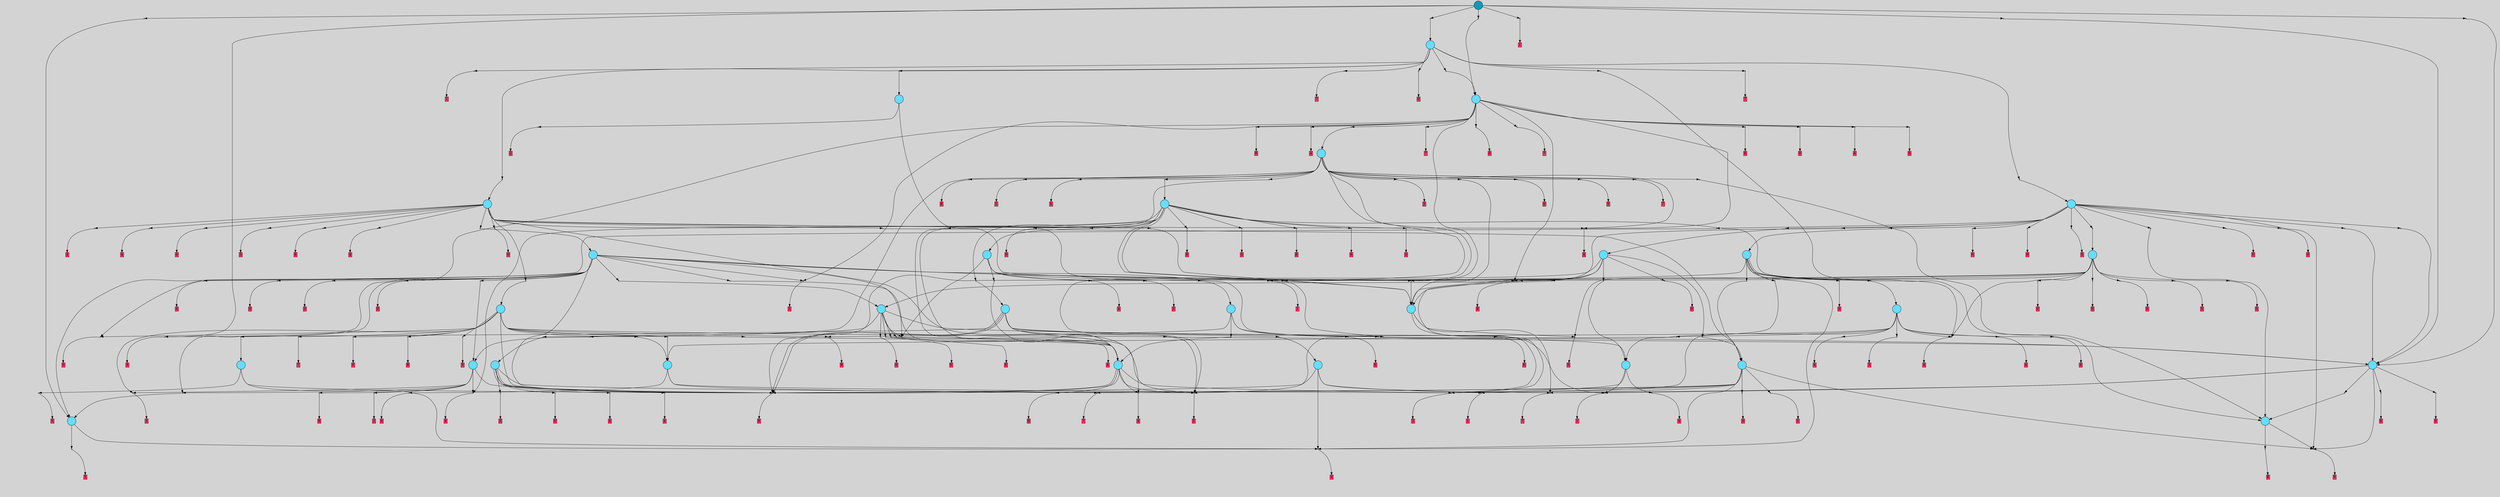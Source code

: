 // File exported with GEGELATI v1.3.1
// On the 2024-04-12 12:39:29
// With the File::TPGGraphDotExporter
digraph{
	graph[pad = "0.212, 0.055" bgcolor = lightgray]
	node[shape=circle style = filled label = ""]
		T1 [fillcolor="#66ddff"]
		T3 [fillcolor="#66ddff"]
		T4 [fillcolor="#66ddff"]
		T6 [fillcolor="#66ddff"]
		T8 [fillcolor="#66ddff"]
		T30 [fillcolor="#66ddff"]
		T69 [fillcolor="#66ddff"]
		T142 [fillcolor="#66ddff"]
		T187 [fillcolor="#66ddff"]
		T406 [fillcolor="#66ddff"]
		T569 [fillcolor="#66ddff"]
		T610 [fillcolor="#66ddff"]
		T617 [fillcolor="#66ddff"]
		T635 [fillcolor="#66ddff"]
		T744 [fillcolor="#66ddff"]
		T1040 [fillcolor="#66ddff"]
		T1060 [fillcolor="#66ddff"]
		T1132 [fillcolor="#66ddff"]
		T1138 [fillcolor="#66ddff"]
		T1426 [fillcolor="#66ddff"]
		T1481 [fillcolor="#66ddff"]
		T1586 [fillcolor="#66ddff"]
		T1697 [fillcolor="#66ddff"]
		T1862 [fillcolor="#66ddff"]
		T2042 [fillcolor="#66ddff"]
		T2095 [fillcolor="#66ddff"]
		T2614 [fillcolor="#66ddff"]
		T4059 [fillcolor="#66ddff"]
		T7616 [fillcolor="#66ddff"]
		T8482 [fillcolor="#1199bb"]
		P289086 [fillcolor="#cccccc" shape=point] //
		I289086 [shape=box style=invis label="3|5&3|7#1|5#4|3#0|5&#92;n"]
		P289086 -> I289086[style=invis]
		A131986 [fillcolor="#ff3366" shape=box margin=0.03 width=0 height=0 label="1"]
		T1 -> P289086 -> A131986
		P289087 [fillcolor="#cccccc" shape=point] //
		I289087 [shape=box style=invis label="6|1&1|5#3|1#3|2#2|3&#92;n"]
		P289087 -> I289087[style=invis]
		A131987 [fillcolor="#ff3366" shape=box margin=0.03 width=0 height=0 label="2"]
		T1 -> P289087 -> A131987
		P289088 [fillcolor="#cccccc" shape=point] //
		I289088 [shape=box style=invis label="4|1&0|4#2|1#3|5#2|1&#92;n3|0&2|0#3|1#2|7#1|2&#92;n4|7&2|4#0|6#0|7#2|4&#92;n4|6&2|2#1|3#1|3#2|3&#92;n6|3&4|6#2|3#1|4#3|4&#92;n8|3&2|4#1|1#0|4#0|4&#92;n8|6&2|3#2|6#2|2#4|5&#92;n0|4&3|3#2|5#4|4#1|6&#92;n1|5&1|3#1|3#2|5#4|7&#92;n"]
		P289088 -> I289088[style=invis]
		A131988 [fillcolor="#ff3366" shape=box margin=0.03 width=0 height=0 label="3"]
		T3 -> P289088 -> A131988
		P289089 [fillcolor="#cccccc" shape=point] //
		I289089 [shape=box style=invis label="7|3&1|1#3|5#3|0#3|0&#92;n6|7&0|0#0|4#3|4#2|4&#92;n6|3&3|0#3|3#2|4#2|2&#92;n7|0&1|4#0|1#2|2#4|3&#92;n4|2&1|6#0|1#3|2#1|4&#92;n8|2&1|5#2|2#2|3#0|1&#92;n4|6&2|3#3|5#1|0#3|1&#92;n0|1&3|0#2|6#1|3#3|0&#92;n"]
		P289089 -> I289089[style=invis]
		A131989 [fillcolor="#ff3366" shape=box margin=0.03 width=0 height=0 label="4"]
		T3 -> P289089 -> A131989
		P289090 [fillcolor="#cccccc" shape=point] //
		I289090 [shape=box style=invis label="6|7&2|5#4|5#3|6#0|4&#92;n"]
		P289090 -> I289090[style=invis]
		A131990 [fillcolor="#ff3366" shape=box margin=0.03 width=0 height=0 label="4"]
		T4 -> P289090 -> A131990
		P289091 [fillcolor="#cccccc" shape=point] //
		I289091 [shape=box style=invis label="5|6&3|4#3|7#1|4#3|6&#92;n0|2&3|5#2|4#0|2#4|6&#92;n8|6&0|2#3|3#3|1#0|6&#92;n3|2&0|4#1|4#4|7#2|7&#92;n1|3&0|0#2|0#2|3#0|4&#92;n1|5&1|0#2|7#0|2#1|6&#92;n5|2&2|2#3|5#2|1#0|0&#92;n1|6&4|3#0|4#4|7#3|1&#92;n2|1&3|0#3|3#3|4#3|4&#92;n6|4&4|2#0|5#3|7#1|2&#92;n"]
		P289091 -> I289091[style=invis]
		A131991 [fillcolor="#ff3366" shape=box margin=0.03 width=0 height=0 label="5"]
		T4 -> P289091 -> A131991
		P289092 [fillcolor="#cccccc" shape=point] //
		I289092 [shape=box style=invis label="3|5&4|5#4|2#4|6#0|6&#92;n3|0&1|6#0|4#2|5#2|7&#92;n6|3&0|3#1|1#1|6#4|6&#92;n0|3&1|4#3|7#2|7#1|0&#92;n8|2&0|6#4|6#3|7#4|4&#92;n2|7&0|2#1|3#2|5#4|7&#92;n6|0&0|0#3|1#0|3#4|4&#92;n6|7&1|5#4|0#2|6#3|1&#92;n8|3&1|7#2|5#0|6#3|3&#92;n"]
		P289092 -> I289092[style=invis]
		A131992 [fillcolor="#ff3366" shape=box margin=0.03 width=0 height=0 label="6"]
		T6 -> P289092 -> A131992
		P289093 [fillcolor="#cccccc" shape=point] //
		I289093 [shape=box style=invis label="6|7&1|4#2|2#2|0#4|2&#92;n6|3&3|2#4|6#0|7#2|2&#92;n1|7&1|5#0|0#0|0#4|5&#92;n5|2&4|7#3|0#0|1#2|7&#92;n6|6&1|0#3|2#1|0#4|3&#92;n2|1&0|2#4|6#3|2#2|5&#92;n3|4&2|1#4|4#1|7#0|5&#92;n0|5&3|4#1|7#0|7#4|0&#92;n"]
		P289093 -> I289093[style=invis]
		A131993 [fillcolor="#ff3366" shape=box margin=0.03 width=0 height=0 label="7"]
		T6 -> P289093 -> A131993
		P289094 [fillcolor="#cccccc" shape=point] //
		I289094 [shape=box style=invis label="0|2&4|4#2|6#0|7#3|0&#92;n5|5&4|5#2|5#1|5#0|3&#92;n8|7&1|3#1|0#2|5#0|4&#92;n0|6&0|7#0|3#3|4#3|0&#92;n6|5&4|4#1|6#1|6#2|6&#92;n4|6&2|0#0|1#3|3#4|2&#92;n7|5&0|3#1|0#2|6#1|7&#92;n4|3&2|0#3|4#1|6#0|2&#92;n2|0&2|2#3|2#3|6#3|6&#92;n"]
		P289094 -> I289094[style=invis]
		A131994 [fillcolor="#ff3366" shape=box margin=0.03 width=0 height=0 label="8"]
		T8 -> P289094 -> A131994
		P289095 [fillcolor="#cccccc" shape=point] //
		I289095 [shape=box style=invis label="6|7&0|5#1|1#4|7#2|1&#92;n1|3&0|1#1|7#4|3#2|7&#92;n2|3&3|1#4|6#0|5#3|7&#92;n7|4&4|2#3|5#1|5#0|4&#92;n0|4&1|0#4|0#4|3#3|6&#92;n0|1&0|2#2|1#3|0#3|0&#92;n"]
		P289095 -> I289095[style=invis]
		A131995 [fillcolor="#ff3366" shape=box margin=0.03 width=0 height=0 label="0"]
		T8 -> P289095 -> A131995
		P289096 [fillcolor="#cccccc" shape=point] //
		I289096 [shape=box style=invis label="8|4&2|5#0|4#3|2#0|7&#92;n3|1&1|1#2|2#1|5#2|0&#92;n7|5&1|7#0|1#0|4#0|6&#92;n3|3&3|2#3|7#1|0#4|7&#92;n"]
		P289096 -> I289096[style=invis]
		A131996 [fillcolor="#ff3366" shape=box margin=0.03 width=0 height=0 label="1"]
		T3 -> P289096 -> A131996
		T6 -> P289088
		P289097 [fillcolor="#cccccc" shape=point] //
		I289097 [shape=box style=invis label="2|6&0|5#3|0#2|7#4|0&#92;n3|4&0|4#3|3#4|0#1|4&#92;n0|1&1|5#0|4#1|2#0|5&#92;n2|5&4|7#4|6#3|3#1|4&#92;n7|7&4|5#2|2#2|5#3|6&#92;n"]
		P289097 -> I289097[style=invis]
		A131997 [fillcolor="#ff3366" shape=box margin=0.03 width=0 height=0 label="7"]
		T30 -> P289097 -> A131997
		P289098 [fillcolor="#cccccc" shape=point] //
		I289098 [shape=box style=invis label="7|2&1|6#3|3#1|6#3|4&#92;n0|6&2|2#2|1#4|0#3|5&#92;n8|3&2|2#1|0#0|0#2|3&#92;n8|3&2|5#0|1#4|6#3|7&#92;n2|0&4|3#1|4#0|2#3|4&#92;n"]
		P289098 -> I289098[style=invis]
		A131998 [fillcolor="#ff3366" shape=box margin=0.03 width=0 height=0 label="8"]
		T30 -> P289098 -> A131998
		T30 -> P289093
		T30 -> P289088
		P289099 [fillcolor="#cccccc" shape=point] //
		I289099 [shape=box style=invis label="3|0&3|7#2|4#4|2#4|3&#92;n6|7&2|3#3|3#4|0#0|3&#92;n8|7&0|2#1|7#0|7#2|3&#92;n4|0&3|7#1|3#4|3#0|1&#92;n6|2&0|4#4|2#2|5#1|5&#92;n4|7&4|5#3|7#3|2#2|6&#92;n0|1&1|2#4|3#4|6#2|1&#92;n3|1&0|6#4|6#3|1#4|4&#92;n"]
		P289099 -> I289099[style=invis]
		A131999 [fillcolor="#ff3366" shape=box margin=0.03 width=0 height=0 label="0"]
		T30 -> P289099 -> A131999
		T30 -> P289095
		T30 -> P289090
		P289100 [fillcolor="#cccccc" shape=point] //
		I289100 [shape=box style=invis label="5|2&2|2#3|5#2|1#0|0&#92;n0|2&3|5#2|4#0|2#4|6&#92;n8|6&0|2#3|3#3|1#0|6&#92;n1|3&0|0#2|0#2|3#0|4&#92;n1|5&1|0#2|7#0|2#1|6&#92;n5|6&3|4#3|7#1|4#3|6&#92;n1|6&4|3#0|4#4|7#3|1&#92;n2|1&3|0#3|3#3|4#3|4&#92;n6|4&4|2#0|1#3|7#1|2&#92;n3|3&4|2#4|7#3|2#4|0&#92;n"]
		P289100 -> I289100[style=invis]
		A132000 [fillcolor="#ff3366" shape=box margin=0.03 width=0 height=0 label="5"]
		T30 -> P289100 -> A132000
		P289101 [fillcolor="#cccccc" shape=point] //
		I289101 [shape=box style=invis label="3|4&1|6#0|3#0|0#0|0&#92;n2|2&0|5#0|3#2|7#3|3&#92;n"]
		P289101 -> I289101[style=invis]
		A132001 [fillcolor="#ff3366" shape=box margin=0.03 width=0 height=0 label="5"]
		T69 -> P289101 -> A132001
		P289102 [fillcolor="#cccccc" shape=point] //
		I289102 [shape=box style=invis label="5|5&2|5#2|2#1|1#4|6&#92;n6|1&2|4#0|1#2|7#1|4&#92;n8|5&1|6#4|2#4|4#2|1&#92;n6|2&0|6#1|5#4|3#0|7&#92;n7|2&0|2#3|2#4|1#3|1&#92;n7|4&0|6#0|0#2|3#2|3&#92;n0|2&1|5#4|0#3|1#2|5&#92;n8|6&2|4#2|5#2|2#4|1&#92;n8|2&4|2#2|5#4|7#4|6&#92;n3|1&3|3#4|2#2|6#4|6&#92;n"]
		P289102 -> I289102[style=invis]
		A132002 [fillcolor="#ff3366" shape=box margin=0.03 width=0 height=0 label="6"]
		T69 -> P289102 -> A132002
		T69 -> P289097
		T142 -> P289097
		T142 -> P289098
		P289103 [fillcolor="#cccccc" shape=point] //
		I289103 [shape=box style=invis label="3|5&3|7#1|6#4|3#0|5&#92;n"]
		P289103 -> I289103[style=invis]
		A132003 [fillcolor="#ff3366" shape=box margin=0.03 width=0 height=0 label="1"]
		T142 -> P289103 -> A132003
		T142 -> P289090
		P289104 [fillcolor="#cccccc" shape=point] //
		I289104 [shape=box style=invis label="0|2&4|4#2|6#0|7#3|0&#92;n5|5&4|5#2|5#1|5#0|3&#92;n8|2&2|2#0|1#2|6#1|7&#92;n8|7&1|3#1|0#2|5#0|4&#92;n0|6&0|7#0|3#3|4#3|0&#92;n4|5&2|0#0|1#3|3#4|2&#92;n6|5&4|4#1|6#1|6#2|6&#92;n7|5&0|3#1|0#2|6#1|7&#92;n4|3&2|0#3|4#1|6#0|2&#92;n2|0&2|2#3|2#3|6#3|6&#92;n"]
		P289104 -> I289104[style=invis]
		T187 -> P289104 -> T8
		T187 -> P289095
		T187 -> P289096
		P289105 [fillcolor="#cccccc" shape=point] //
		I289105 [shape=box style=invis label="8|6&2|1#2|5#2|2#4|1&#92;n6|1&2|4#0|1#2|7#1|4&#92;n8|5&1|6#4|2#4|4#2|1&#92;n6|2&0|6#1|5#4|3#0|7&#92;n7|2&0|2#3|2#4|1#3|1&#92;n7|4&0|6#0|0#2|3#2|3&#92;n0|2&1|5#4|0#3|1#2|5&#92;n5|5&2|5#2|2#1|1#4|6&#92;n8|2&4|2#2|5#4|7#4|6&#92;n3|1&3|3#4|2#2|6#4|6&#92;n"]
		P289105 -> I289105[style=invis]
		A132004 [fillcolor="#ff3366" shape=box margin=0.03 width=0 height=0 label="6"]
		T187 -> P289105 -> A132004
		P289106 [fillcolor="#cccccc" shape=point] //
		I289106 [shape=box style=invis label="1|3&0|1#1|7#4|3#2|7&#92;n2|3&3|1#4|6#0|5#3|7&#92;n4|5&0|7#1|4#3|3#4|5&#92;n0|1&0|2#2|1#3|0#3|0&#92;n0|4&1|0#4|0#2|3#3|6&#92;n7|4&4|2#3|5#1|5#0|4&#92;n"]
		P289106 -> I289106[style=invis]
		A132005 [fillcolor="#ff3366" shape=box margin=0.03 width=0 height=0 label="0"]
		T187 -> P289106 -> A132005
		T187 -> P289097
		P289107 [fillcolor="#cccccc" shape=point] //
		I289107 [shape=box style=invis label="2|2&0|5#2|3#0|7#3|3&#92;n5|6&3|2#4|6#0|3#3|1&#92;n6|0&3|5#2|2#4|4#3|1&#92;n"]
		P289107 -> I289107[style=invis]
		A132006 [fillcolor="#ff3366" shape=box margin=0.03 width=0 height=0 label="5"]
		T406 -> P289107 -> A132006
		T406 -> P289098
		T406 -> P289090
		P289108 [fillcolor="#cccccc" shape=point] //
		I289108 [shape=box style=invis label="7|3&1|1#3|5#3|0#3|0&#92;n7|0&1|4#0|1#2|2#4|3&#92;n6|3&3|0#3|3#2|4#2|2&#92;n8|7&0|0#0|4#3|4#2|4&#92;n4|2&1|6#0|1#3|2#1|4&#92;n8|2&1|5#2|2#2|3#0|1&#92;n4|6&2|3#3|5#1|0#3|1&#92;n7|6&0|5#2|2#1|1#2|5&#92;n0|1&3|0#2|6#1|3#3|0&#92;n"]
		P289108 -> I289108[style=invis]
		A132007 [fillcolor="#ff3366" shape=box margin=0.03 width=0 height=0 label="4"]
		T569 -> P289108 -> A132007
		P289109 [fillcolor="#cccccc" shape=point] //
		I289109 [shape=box style=invis label="8|1&2|4#0|5#1|7#4|0&#92;n0|6&2|2#2|1#4|0#3|5&#92;n2|0&4|3#1|4#0|2#3|4&#92;n5|7&4|3#2|4#4|4#3|5&#92;n8|3&2|5#0|1#4|6#3|7&#92;n5|2&2|2#1|0#0|0#2|3&#92;n"]
		P289109 -> I289109[style=invis]
		A132008 [fillcolor="#ff3366" shape=box margin=0.03 width=0 height=0 label="8"]
		T569 -> P289109 -> A132008
		P289110 [fillcolor="#cccccc" shape=point] //
		I289110 [shape=box style=invis label="5|1&2|0#3|1#3|2#4|5&#92;n6|6&0|1#0|1#1|1#0|2&#92;n8|3&2|4#1|1#2|7#0|4&#92;n4|2&0|6#4|1#3|3#3|4&#92;n6|3&3|6#2|4#1|1#4|3&#92;n1|6&1|3#1|1#2|5#2|7&#92;n8|6&2|3#2|6#2|2#4|5&#92;n6|3&4|6#2|3#1|4#3|4&#92;n3|0&3|0#3|1#2|7#1|2&#92;n"]
		P289110 -> I289110[style=invis]
		A132009 [fillcolor="#ff3366" shape=box margin=0.03 width=0 height=0 label="3"]
		T569 -> P289110 -> A132009
		P289111 [fillcolor="#cccccc" shape=point] //
		I289111 [shape=box style=invis label="5|7&1|0#3|7#1|1#1|6&#92;n5|7&1|1#3|3#3|5#3|1&#92;n4|6&3|4#1|0#1|3#0|7&#92;n7|5&3|0#4|3#1|6#3|5&#92;n"]
		P289111 -> I289111[style=invis]
		A132010 [fillcolor="#ff3366" shape=box margin=0.03 width=0 height=0 label="3"]
		T569 -> P289111 -> A132010
		T569 -> P289098
		P289112 [fillcolor="#cccccc" shape=point] //
		I289112 [shape=box style=invis label="3|0&3|5#0|7#0|0#3|1&#92;n5|7&0|1#3|3#3|5#3|1&#92;n3|3&4|0#4|0#3|4#1|0&#92;n"]
		P289112 -> I289112[style=invis]
		T569 -> P289112 -> T4
		P289113 [fillcolor="#cccccc" shape=point] //
		I289113 [shape=box style=invis label="3|0&0|3#0|2#0|0#3|7&#92;n1|1&2|1#1|7#1|0#4|5&#92;n"]
		P289113 -> I289113[style=invis]
		A132011 [fillcolor="#ff3366" shape=box margin=0.03 width=0 height=0 label="5"]
		T610 -> P289113 -> A132011
		P289114 [fillcolor="#cccccc" shape=point] //
		I289114 [shape=box style=invis label="3|0&3|7#2|4#4|2#4|3&#92;n6|7&2|3#3|3#4|0#0|3&#92;n4|0&3|7#1|3#4|3#0|1&#92;n6|2&3|4#4|2#2|5#1|5&#92;n4|7&4|5#3|7#3|2#2|6&#92;n0|7&3|7#2|6#0|0#0|0&#92;n0|1&1|2#4|3#4|6#2|1&#92;n3|1&0|6#4|6#3|1#4|4&#92;n"]
		P289114 -> I289114[style=invis]
		A132012 [fillcolor="#ff3366" shape=box margin=0.03 width=0 height=0 label="0"]
		T610 -> P289114 -> A132012
		P289115 [fillcolor="#cccccc" shape=point] //
		I289115 [shape=box style=invis label="6|3&1|6#2|6#3|2#2|6&#92;n4|5&4|1#4|4#4|5#2|7&#92;n8|6&0|2#1|3#3|1#0|6&#92;n7|0&4|7#0|1#3|6#2|1&#92;n1|5&1|0#2|7#0|2#1|6&#92;n0|4&2|0#3|6#4|5#1|1&#92;n5|6&3|4#3|7#1|4#3|6&#92;n7|2&0|4#1|4#2|7#2|7&#92;n1|7&0|1#2|0#2|3#3|4&#92;n"]
		P289115 -> I289115[style=invis]
		A132013 [fillcolor="#ff3366" shape=box margin=0.03 width=0 height=0 label="5"]
		T610 -> P289115 -> A132013
		P289116 [fillcolor="#cccccc" shape=point] //
		I289116 [shape=box style=invis label="3|0&1|6#0|4#2|5#2|7&#92;n6|3&0|3#1|1#1|6#4|6&#92;n5|0&0|0#3|1#0|3#4|4&#92;n8|2&0|6#4|6#3|7#4|4&#92;n2|7&0|2#1|3#2|5#4|7&#92;n0|3&1|4#3|7#2|7#1|0&#92;n6|7&4|5#4|0#2|6#3|1&#92;n3|5&4|5#4|2#4|6#0|6&#92;n"]
		P289116 -> I289116[style=invis]
		A132014 [fillcolor="#ff3366" shape=box margin=0.03 width=0 height=0 label="6"]
		T610 -> P289116 -> A132014
		T610 -> P289086
		T610 -> P289098
		P289117 [fillcolor="#cccccc" shape=point] //
		I289117 [shape=box style=invis label="7|2&1|6#3|3#1|6#3|4&#92;n2|0&4|3#1|4#0|2#3|4&#92;n8|3&2|5#0|1#4|6#3|7&#92;n0|6&2|2#2|1#4|0#3|2&#92;n"]
		P289117 -> I289117[style=invis]
		A132015 [fillcolor="#ff3366" shape=box margin=0.03 width=0 height=0 label="8"]
		T610 -> P289117 -> A132015
		P289118 [fillcolor="#cccccc" shape=point] //
		I289118 [shape=box style=invis label="2|2&0|5#0|3#2|7#3|3&#92;n2|4&3|2#2|6#4|1#3|6&#92;n"]
		P289118 -> I289118[style=invis]
		A132016 [fillcolor="#ff3366" shape=box margin=0.03 width=0 height=0 label="5"]
		T610 -> P289118 -> A132016
		P289119 [fillcolor="#cccccc" shape=point] //
		I289119 [shape=box style=invis label="7|3&1|1#3|5#3|0#3|0&#92;n6|7&0|0#0|4#3|4#2|4&#92;n6|3&3|0#3|3#2|4#2|2&#92;n7|0&1|4#0|1#3|2#4|3&#92;n4|6&2|3#3|5#1|0#3|1&#92;n8|2&1|5#2|2#2|3#0|1&#92;n4|2&1|6#0|1#3|2#1|4&#92;n0|1&3|0#2|6#1|3#3|0&#92;n"]
		P289119 -> I289119[style=invis]
		A132017 [fillcolor="#ff3366" shape=box margin=0.03 width=0 height=0 label="4"]
		T610 -> P289119 -> A132017
		T610 -> P289101
		P289120 [fillcolor="#cccccc" shape=point] //
		I289120 [shape=box style=invis label="2|2&0|5#2|3#0|7#3|3&#92;n6|0&3|5#2|2#4|4#3|1&#92;n"]
		P289120 -> I289120[style=invis]
		A132018 [fillcolor="#ff3366" shape=box margin=0.03 width=0 height=0 label="5"]
		T617 -> P289120 -> A132018
		T617 -> P289098
		T617 -> P289088
		P289121 [fillcolor="#cccccc" shape=point] //
		I289121 [shape=box style=invis label="7|0&2|5#2|3#4|6#1|6&#92;n"]
		P289121 -> I289121[style=invis]
		A132019 [fillcolor="#ff3366" shape=box margin=0.03 width=0 height=0 label="4"]
		T617 -> P289121 -> A132019
		T617 -> P289098
		P289122 [fillcolor="#cccccc" shape=point] //
		I289122 [shape=box style=invis label="5|5&3|7#3|6#1|5#0|4&#92;n8|1&2|0#0|0#3|4#1|0&#92;n4|3&1|4#2|4#3|5#1|2&#92;n7|4&1|3#2|3#0|2#1|5&#92;n2|0&4|2#1|4#0|2#3|4&#92;n8|3&2|5#0|1#4|6#3|7&#92;n5|7&0|3#3|1#1|0#2|6&#92;n"]
		P289122 -> I289122[style=invis]
		A132020 [fillcolor="#ff3366" shape=box margin=0.03 width=0 height=0 label="8"]
		T617 -> P289122 -> A132020
		P289123 [fillcolor="#cccccc" shape=point] //
		I289123 [shape=box style=invis label="4|7&2|4#0|6#0|7#2|4&#92;n3|0&1|2#4|7#4|7#4|2&#92;n6|1&3|0#3|5#3|3#4|5&#92;n3|2&2|0#3|1#2|7#1|2&#92;n6|3&4|0#2|3#1|4#3|4&#92;n1|5&1|3#1|3#2|5#4|7&#92;n0|4&3|3#2|5#4|4#1|6&#92;n8|6&2|3#2|7#2|1#4|5&#92;n5|6&2|2#1|3#1|3#2|3&#92;n"]
		P289123 -> I289123[style=invis]
		A132021 [fillcolor="#ff3366" shape=box margin=0.03 width=0 height=0 label="3"]
		T635 -> P289123 -> A132021
		P289124 [fillcolor="#cccccc" shape=point] //
		I289124 [shape=box style=invis label="0|2&4|2#0|2#4|5#0|4&#92;n7|1&0|0#4|7#3|5#0|4&#92;n5|0&3|6#4|5#1|3#4|5&#92;n3|3&1|0#0|1#2|7#3|1&#92;n4|0&3|7#1|1#4|3#0|1&#92;n8|7&1|6#2|6#0|3#3|1&#92;n6|5&1|5#0|2#2|7#0|0&#92;n2|4&1|7#2|2#4|0#4|4&#92;n"]
		P289124 -> I289124[style=invis]
		A132022 [fillcolor="#ff3366" shape=box margin=0.03 width=0 height=0 label="0"]
		T635 -> P289124 -> A132022
		P289125 [fillcolor="#cccccc" shape=point] //
		I289125 [shape=box style=invis label="7|3&1|1#3|5#1|0#3|5&#92;n6|7&0|0#0|4#3|4#2|4&#92;n4|6&2|3#3|5#1|0#0|1&#92;n0|1&3|0#2|6#1|3#3|0&#92;n8|2&1|5#2|2#2|3#0|1&#92;n7|0&1|4#0|1#2|2#4|3&#92;n6|3&3|0#3|3#2|4#2|2&#92;n"]
		P289125 -> I289125[style=invis]
		A132023 [fillcolor="#ff3366" shape=box margin=0.03 width=0 height=0 label="4"]
		T635 -> P289125 -> A132023
		T635 -> P289098
		T635 -> P289120
		P289126 [fillcolor="#cccccc" shape=point] //
		I289126 [shape=box style=invis label="0|7&3|2#4|1#1|0#3|1&#92;n2|1&4|1#4|4#3|7#3|7&#92;n8|0&2|7#3|7#1|4#4|2&#92;n1|1&0|7#0|4#0|6#1|7&#92;n"]
		P289126 -> I289126[style=invis]
		A132024 [fillcolor="#ff3366" shape=box margin=0.03 width=0 height=0 label="4"]
		T635 -> P289126 -> A132024
		T635 -> P289098
		T744 -> P289120
		T744 -> P289098
		T744 -> P289088
		T744 -> P289121
		T744 -> P289098
		P289127 [fillcolor="#cccccc" shape=point] //
		I289127 [shape=box style=invis label="8|0&0|1#4|3#3|1#3|4&#92;n1|5&4|3#2|0#1|6#0|4&#92;n"]
		P289127 -> I289127[style=invis]
		T744 -> P289127 -> T142
		T744 -> P289096
		P289128 [fillcolor="#cccccc" shape=point] //
		I289128 [shape=box style=invis label="8|0&3|6#3|4#0|3#3|1&#92;n"]
		P289128 -> I289128[style=invis]
		A132025 [fillcolor="#ff3366" shape=box margin=0.03 width=0 height=0 label="5"]
		T744 -> P289128 -> A132025
		P289129 [fillcolor="#cccccc" shape=point] //
		I289129 [shape=box style=invis label="6|1&0|5#4|4#0|6#1|4&#92;n8|6&2|5#0|1#4|6#3|7&#92;n2|0&4|1#1|4#0|2#3|4&#92;n"]
		P289129 -> I289129[style=invis]
		T1040 -> P289129 -> T6
		T1040 -> P289120
		T1040 -> P289119
		P289130 [fillcolor="#cccccc" shape=point] //
		I289130 [shape=box style=invis label="6|7&4|4#4|7#0|5#1|1&#92;n7|7&4|7#3|0#2|3#1|0&#92;n5|4&4|1#3|6#1|3#0|5&#92;n7|0&4|7#1|0#4|5#4|2&#92;n7|7&1|5#0|1#2|0#4|0&#92;n"]
		P289130 -> I289130[style=invis]
		A132026 [fillcolor="#ff3366" shape=box margin=0.03 width=0 height=0 label="4"]
		T1040 -> P289130 -> A132026
		P289131 [fillcolor="#cccccc" shape=point] //
		I289131 [shape=box style=invis label="7|7&2|5#4|5#3|6#0|4&#92;n"]
		P289131 -> I289131[style=invis]
		A132027 [fillcolor="#ff3366" shape=box margin=0.03 width=0 height=0 label="4"]
		T1040 -> P289131 -> A132027
		P289132 [fillcolor="#cccccc" shape=point] //
		I289132 [shape=box style=invis label="4|6&2|3#3|5#1|0#3|1&#92;n6|7&0|0#0|4#3|4#2|4&#92;n8|3&3|0#3|3#2|4#2|2&#92;n7|0&4|4#0|1#2|2#4|3&#92;n4|2&1|6#0|1#3|2#1|4&#92;n8|2&1|5#2|2#2|3#0|1&#92;n0|1&3|0#2|6#1|3#3|0&#92;n7|3&1|1#3|5#3|0#3|0&#92;n"]
		P289132 -> I289132[style=invis]
		A132028 [fillcolor="#ff3366" shape=box margin=0.03 width=0 height=0 label="4"]
		T1040 -> P289132 -> A132028
		P289133 [fillcolor="#cccccc" shape=point] //
		I289133 [shape=box style=invis label="8|4&2|4#2|2#3|2#2|2&#92;n4|6&2|4#1|3#1|3#2|3&#92;n3|0&2|0#3|1#2|7#1|2&#92;n4|7&2|4#0|6#0|7#2|4&#92;n4|1&0|4#2|1#3|5#2|1&#92;n3|2&0|2#4|4#2|0#3|1&#92;n8|3&2|4#1|1#0|4#0|4&#92;n8|6&2|3#2|6#2|6#4|5&#92;n0|4&3|3#2|5#4|4#1|6&#92;n1|5&1|3#1|3#2|5#4|7&#92;n"]
		P289133 -> I289133[style=invis]
		A132029 [fillcolor="#ff3366" shape=box margin=0.03 width=0 height=0 label="3"]
		T1040 -> P289133 -> A132029
		T1040 -> P289103
		P289134 [fillcolor="#cccccc" shape=point] //
		I289134 [shape=box style=invis label="8|3&2|4#1|1#0|4#0|4&#92;n5|2&4|2#4|0#1|1#1|3&#92;n4|1&0|4#2|1#3|5#2|1&#92;n6|0&1|4#0|3#4|2#0|3&#92;n8|6&2|3#2|6#2|2#4|5&#92;n4|6&2|2#1|3#1|3#2|3&#92;n4|7&1|7#2|5#1|4#3|7&#92;n1|7&1|3#1|3#2|5#4|7&#92;n6|3&3|5#1|6#0|2#0|4&#92;n4|7&2|4#0|6#0|7#2|4&#92;n"]
		P289134 -> I289134[style=invis]
		T1060 -> P289134 -> T187
		P289135 [fillcolor="#cccccc" shape=point] //
		I289135 [shape=box style=invis label="1|3&4|5#0|7#1|1#3|2&#92;n2|3&4|1#4|6#0|5#3|7&#92;n5|6&1|7#0|7#2|0#0|0&#92;n0|1&0|2#2|7#3|0#3|0&#92;n8|0&3|4#2|5#1|5#1|6&#92;n6|0&1|5#0|0#1|3#2|5&#92;n"]
		P289135 -> I289135[style=invis]
		T1060 -> P289135 -> T617
		P289136 [fillcolor="#cccccc" shape=point] //
		I289136 [shape=box style=invis label="1|0&4|5#0|7#2|0#2|5&#92;n7|6&2|7#0|2#2|0#4|2&#92;n"]
		P289136 -> I289136[style=invis]
		A132030 [fillcolor="#ff3366" shape=box margin=0.03 width=0 height=0 label="8"]
		T1060 -> P289136 -> A132030
		P289137 [fillcolor="#cccccc" shape=point] //
		I289137 [shape=box style=invis label="2|1&1|3#4|4#4|7#4|3&#92;n5|3&2|2#2|4#3|3#1|7&#92;n5|0&1|7#4|7#3|1#1|3&#92;n7|1&2|7#1|2#2|6#4|1&#92;n5|7&4|3#4|6#3|2#3|7&#92;n8|0&3|6#3|5#0|0#4|5&#92;n1|0&0|4#0|5#1|0#3|1&#92;n"]
		P289137 -> I289137[style=invis]
		A132031 [fillcolor="#ff3366" shape=box margin=0.03 width=0 height=0 label="8"]
		T1060 -> P289137 -> A132031
		P289138 [fillcolor="#cccccc" shape=point] //
		I289138 [shape=box style=invis label="6|7&4|4#4|7#0|5#1|1&#92;n7|7&1|5#0|1#2|0#4|0&#92;n5|4&4|1#3|6#1|3#0|5&#92;n7|0&4|7#1|0#4|5#4|0&#92;n7|7&4|7#3|0#2|3#1|0&#92;n"]
		P289138 -> I289138[style=invis]
		A132032 [fillcolor="#ff3366" shape=box margin=0.03 width=0 height=0 label="4"]
		T1132 -> P289138 -> A132032
		P289139 [fillcolor="#cccccc" shape=point] //
		I289139 [shape=box style=invis label="6|3&3|3#4|3#2|2#2|7&#92;n8|0&4|0#1|3#4|3#2|1&#92;n1|5&1|6#3|1#2|2#3|6&#92;n1|7&2|0#1|1#3|6#0|6&#92;n1|6&1|0#0|1#4|2#0|0&#92;n5|5&4|7#3|4#1|6#4|0&#92;n0|1&0|3#2|7#1|0#3|0&#92;n"]
		P289139 -> I289139[style=invis]
		T1132 -> P289139 -> T617
		P289140 [fillcolor="#cccccc" shape=point] //
		I289140 [shape=box style=invis label="0|1&3|1#0|4#2|3#2|5&#92;n0|0&0|5#4|3#0|5#0|6&#92;n6|1&0|1#1|1#2|6#3|1&#92;n1|1&4|4#3|3#2|7#2|1&#92;n"]
		P289140 -> I289140[style=invis]
		T1132 -> P289140 -> T1060
		P289141 [fillcolor="#cccccc" shape=point] //
		I289141 [shape=box style=invis label="6|7&2|5#4|7#3|6#0|4&#92;n"]
		P289141 -> I289141[style=invis]
		A132033 [fillcolor="#ff3366" shape=box margin=0.03 width=0 height=0 label="4"]
		T1132 -> P289141 -> A132033
		P289142 [fillcolor="#cccccc" shape=point] //
		I289142 [shape=box style=invis label="3|0&1|2#4|7#4|7#4|2&#92;n3|7&2|4#0|6#0|7#2|4&#92;n8|6&2|3#2|7#2|1#4|5&#92;n3|2&2|0#3|1#2|7#1|2&#92;n6|3&4|0#2|3#1|4#3|4&#92;n6|1&1|0#3|5#3|3#4|5&#92;n5|6&2|2#1|6#1|3#2|3&#92;n5|0&1|0#3|3#3|2#3|2&#92;n"]
		P289142 -> I289142[style=invis]
		A132034 [fillcolor="#ff3366" shape=box margin=0.03 width=0 height=0 label="3"]
		T1132 -> P289142 -> A132034
		T1138 -> P289138
		P289143 [fillcolor="#cccccc" shape=point] //
		I289143 [shape=box style=invis label="0|3&1|7#2|3#2|3#0|6&#92;n4|7&4|5#3|7#3|2#2|1&#92;n4|5&0|1#0|6#4|0#1|4&#92;n3|1&0|6#4|6#3|1#4|4&#92;n5|1&1|0#1|5#4|2#1|5&#92;n6|7&2|3#3|3#4|0#0|3&#92;n4|0&3|7#1|3#4|0#0|1&#92;n0|1&1|2#4|3#4|6#2|1&#92;n3|0&1|7#2|4#4|2#4|3&#92;n"]
		P289143 -> I289143[style=invis]
		A132035 [fillcolor="#ff3366" shape=box margin=0.03 width=0 height=0 label="0"]
		T1138 -> P289143 -> A132035
		P289144 [fillcolor="#cccccc" shape=point] //
		I289144 [shape=box style=invis label="7|0&2|0#1|6#0|3#1|6&#92;n"]
		P289144 -> I289144[style=invis]
		A132036 [fillcolor="#ff3366" shape=box margin=0.03 width=0 height=0 label="0"]
		T1138 -> P289144 -> A132036
		P289145 [fillcolor="#cccccc" shape=point] //
		I289145 [shape=box style=invis label="6|7&0|5#3|0#4|7#4|1&#92;n5|6&1|7#0|7#2|0#0|0&#92;n6|0&1|5#0|0#1|3#2|5&#92;n4|6&4|3#3|2#3|3#0|5&#92;n0|1&0|2#1|7#3|0#3|0&#92;n8|0&3|4#2|5#1|5#1|6&#92;n"]
		P289145 -> I289145[style=invis]
		T1138 -> P289145 -> T617
		P289146 [fillcolor="#cccccc" shape=point] //
		I289146 [shape=box style=invis label="0|2&1|5#4|0#3|1#2|5&#92;n6|1&2|4#0|1#2|7#1|4&#92;n8|5&1|6#4|2#4|4#2|1&#92;n6|2&0|6#1|5#4|3#0|7&#92;n7|4&0|6#0|0#2|3#2|3&#92;n8|6&2|1#2|5#2|2#4|1&#92;n5|5&2|5#2|2#1|1#4|6&#92;n8|2&4|2#2|5#4|7#4|6&#92;n7|2&0|0#4|6#1|3#0|5&#92;n3|1&3|3#4|2#2|6#4|6&#92;n"]
		P289146 -> I289146[style=invis]
		A132037 [fillcolor="#ff3366" shape=box margin=0.03 width=0 height=0 label="6"]
		T1138 -> P289146 -> A132037
		P289147 [fillcolor="#cccccc" shape=point] //
		I289147 [shape=box style=invis label="8|3&3|5#0|1#4|6#4|7&#92;n5|7&4|3#2|4#4|5#3|5&#92;n2|0&4|3#1|4#0|2#3|4&#92;n1|0&3|5#4|7#3|0#0|2&#92;n5|6&4|0#0|7#0|3#3|4&#92;n"]
		P289147 -> I289147[style=invis]
		T1138 -> P289147 -> T569
		P289148 [fillcolor="#cccccc" shape=point] //
		I289148 [shape=box style=invis label="8|6&2|1#2|5#2|6#4|1&#92;n6|1&2|4#0|1#2|7#1|4&#92;n8|5&1|6#4|2#4|4#2|1&#92;n7|4&0|6#0|0#2|3#2|3&#92;n7|2&0|2#3|2#4|1#3|1&#92;n6|2&0|6#1|5#4|3#0|7&#92;n5|5&2|5#2|2#1|1#4|6&#92;n8|2&4|2#2|5#4|7#4|6&#92;n1|2&0|0#0|6#1|7#4|7&#92;n3|1&3|3#4|2#2|6#4|6&#92;n"]
		P289148 -> I289148[style=invis]
		T1138 -> P289148 -> T3
		P289149 [fillcolor="#cccccc" shape=point] //
		I289149 [shape=box style=invis label="8|0&3|6#2|5#1|5#1|6&#92;n6|5&3|2#2|2#0|0#0|4&#92;n7|0&1|0#1|6#0|3#1|5&#92;n"]
		P289149 -> I289149[style=invis]
		A132038 [fillcolor="#ff3366" shape=box margin=0.03 width=0 height=0 label="0"]
		T1426 -> P289149 -> A132038
		P289150 [fillcolor="#cccccc" shape=point] //
		I289150 [shape=box style=invis label="2|3&3|1#4|6#0|5#3|7&#92;n5|6&1|7#0|7#2|0#0|0&#92;n6|7&2|5#3|0#4|7#4|1&#92;n3|7&0|5#2|7#1|3#1|7&#92;n6|0&1|5#0|0#1|3#2|5&#92;n8|0&3|4#2|5#1|5#1|6&#92;n"]
		P289150 -> I289150[style=invis]
		T1426 -> P289150 -> T617
		T1426 -> P289119
		P289151 [fillcolor="#cccccc" shape=point] //
		I289151 [shape=box style=invis label="5|3&0|5#1|5#3|3#4|6&#92;n3|0&3|7#0|2#2|3#4|6&#92;n"]
		P289151 -> I289151[style=invis]
		T1426 -> P289151 -> T69
		P289152 [fillcolor="#cccccc" shape=point] //
		I289152 [shape=box style=invis label="3|0&4|3#1|4#0|2#3|4&#92;n8|3&2|2#1|0#0|0#2|3&#92;n8|3&2|5#0|1#4|6#3|7&#92;n7|2&1|6#3|3#1|6#3|4&#92;n"]
		P289152 -> I289152[style=invis]
		A132039 [fillcolor="#ff3366" shape=box margin=0.03 width=0 height=0 label="8"]
		T1426 -> P289152 -> A132039
		P289153 [fillcolor="#cccccc" shape=point] //
		I289153 [shape=box style=invis label="6|5&0|7#3|6#2|1#3|3&#92;n3|0&1|1#1|0#4|7#0|3&#92;n"]
		P289153 -> I289153[style=invis]
		A132040 [fillcolor="#ff3366" shape=box margin=0.03 width=0 height=0 label="5"]
		T1426 -> P289153 -> A132040
		P289154 [fillcolor="#cccccc" shape=point] //
		I289154 [shape=box style=invis label="0|6&2|2#2|1#4|0#3|5&#92;n8|1&2|4#0|5#1|7#4|0&#92;n2|0&4|3#1|4#0|2#3|4&#92;n5|7&4|3#2|4#4|4#3|5&#92;n8|3&2|5#0|1#4|6#3|7&#92;n5|2&2|5#1|0#0|0#2|3&#92;n"]
		P289154 -> I289154[style=invis]
		A132041 [fillcolor="#ff3366" shape=box margin=0.03 width=0 height=0 label="8"]
		T1426 -> P289154 -> A132041
		P289155 [fillcolor="#cccccc" shape=point] //
		I289155 [shape=box style=invis label="7|2&1|6#3|3#1|6#3|4&#92;n7|5&3|6#2|6#2|6#3|7&#92;n2|0&4|3#1|6#0|2#3|4&#92;n8|3&2|5#0|5#4|6#3|7&#92;n0|6&2|2#2|1#4|0#3|5&#92;n"]
		P289155 -> I289155[style=invis]
		T1426 -> P289155 -> T744
		T1426 -> P289108
		P289156 [fillcolor="#cccccc" shape=point] //
		I289156 [shape=box style=invis label="8|2&1|1#2|6#0|1#2|0&#92;n7|4&1|6#2|0#4|7#0|3&#92;n8|0&2|4#4|7#2|0#4|3&#92;n4|3&0|4#1|7#0|2#0|5&#92;n0|4&2|7#3|2#4|3#1|1&#92;n2|7&2|2#2|0#4|5#3|7&#92;n8|7&4|3#3|5#1|2#4|5&#92;n2|5&3|3#4|0#2|7#2|5&#92;n"]
		P289156 -> I289156[style=invis]
		T1426 -> P289156 -> T1132
		P289157 [fillcolor="#cccccc" shape=point] //
		I289157 [shape=box style=invis label="7|2&1|6#0|3#1|6#3|4&#92;n0|6&2|6#2|1#4|0#3|5&#92;n2|0&3|3#1|4#0|2#3|4&#92;n8|3&2|2#1|0#0|0#2|3&#92;n1|0&1|5#4|2#1|7#1|6&#92;n5|3&0|6#0|6#2|2#1|0&#92;n8|3&2|5#0|1#4|6#3|7&#92;n"]
		P289157 -> I289157[style=invis]
		A132042 [fillcolor="#ff3366" shape=box margin=0.03 width=0 height=0 label="8"]
		T1426 -> P289157 -> A132042
		T1426 -> P289151
		P289158 [fillcolor="#cccccc" shape=point] //
		I289158 [shape=box style=invis label="1|3&0|0#4|1#2|7#0|0&#92;n0|5&3|3#2|5#4|4#1|6&#92;n4|4&0|2#3|5#2|1#3|7&#92;n1|6&2|4#0|6#3|1#0|6&#92;n8|6&2|7#2|6#2|2#4|5&#92;n1|0&0|1#0|5#2|2#2|7&#92;n1|4&4|6#3|5#1|3#4|4&#92;n6|4&0|5#2|3#4|3#4|4&#92;n6|3&4|6#2|3#1|5#3|4&#92;n"]
		P289158 -> I289158[style=invis]
		A132043 [fillcolor="#ff3366" shape=box margin=0.03 width=0 height=0 label="3"]
		T1426 -> P289158 -> A132043
		P289159 [fillcolor="#cccccc" shape=point] //
		I289159 [shape=box style=invis label="3|0&1|7#2|6#0|5#1|3&#92;n4|4&0|6#0|5#0|7#3|1&#92;n6|7&1|5#0|0#0|6#4|1&#92;n5|5&2|5#1|2#1|1#2|6&#92;n8|2&4|2#4|5#3|7#3|6&#92;n0|7&0|6#2|6#2|3#3|6&#92;n5|7&4|3#0|0#0|1#0|7&#92;n5|1&3|6#3|2#3|2#0|3&#92;n7|2&0|2#3|2#4|1#3|1&#92;n"]
		P289159 -> I289159[style=invis]
		T1481 -> P289159 -> T6
		P289160 [fillcolor="#cccccc" shape=point] //
		I289160 [shape=box style=invis label="7|6&3|7#3|3#1|7#2|5&#92;n4|1&3|7#4|5#2|0#0|4&#92;n4|6&2|2#1|0#2|6#2|0&#92;n8|3&1|6#1|0#4|3#1|1&#92;n1|6&2|1#4|6#3|2#4|3&#92;n3|0&3|6#0|1#0|7#2|4&#92;n0|3&4|4#3|3#2|2#1|0&#92;n"]
		P289160 -> I289160[style=invis]
		A132044 [fillcolor="#ff3366" shape=box margin=0.03 width=0 height=0 label="7"]
		T1481 -> P289160 -> A132044
		T1481 -> P289111
		T1481 -> P289098
		P289161 [fillcolor="#cccccc" shape=point] //
		I289161 [shape=box style=invis label="8|7&3|6#4|6#3|4#2|1&#92;n3|0&3|7#2|4#4|2#3|3&#92;n6|2&0|4#4|2#3|5#1|5&#92;n4|0&3|7#1|3#4|3#0|1&#92;n8|7&0|2#1|7#0|7#2|3&#92;n3|1&0|6#4|6#3|1#4|4&#92;n0|1&1|2#4|3#4|6#2|1&#92;n0|0&3|1#3|4#2|6#0|7&#92;n"]
		P289161 -> I289161[style=invis]
		A132045 [fillcolor="#ff3366" shape=box margin=0.03 width=0 height=0 label="0"]
		T1481 -> P289161 -> A132045
		P289162 [fillcolor="#cccccc" shape=point] //
		I289162 [shape=box style=invis label="4|0&3|7#1|3#4|3#0|1&#92;n6|7&2|3#3|3#4|0#0|3&#92;n3|1&0|6#4|6#3|1#4|4&#92;n1|3&4|5#3|7#3|0#4|3&#92;n3|0&3|7#2|4#4|2#4|3&#92;n4|7&4|5#3|7#3|2#3|6&#92;n0|1&1|2#4|3#4|6#2|1&#92;n"]
		P289162 -> I289162[style=invis]
		A132046 [fillcolor="#ff3366" shape=box margin=0.03 width=0 height=0 label="0"]
		T1481 -> P289162 -> A132046
		P289163 [fillcolor="#cccccc" shape=point] //
		I289163 [shape=box style=invis label="0|7&2|2#1|3#0|7#4|7&#92;n5|1&2|1#1|3#0|0#2|2&#92;n3|3&2|7#2|4#4|0#2|2&#92;n2|5&4|3#1|4#0|2#3|4&#92;n8|4&0|6#3|2#0|0#4|4&#92;n"]
		P289163 -> I289163[style=invis]
		A132047 [fillcolor="#ff3366" shape=box margin=0.03 width=0 height=0 label="8"]
		T1481 -> P289163 -> A132047
		P289164 [fillcolor="#cccccc" shape=point] //
		I289164 [shape=box style=invis label="2|2&0|5#2|3#2|7#3|3&#92;n"]
		P289164 -> I289164[style=invis]
		A132048 [fillcolor="#ff3366" shape=box margin=0.03 width=0 height=0 label="5"]
		T1481 -> P289164 -> A132048
		P289165 [fillcolor="#cccccc" shape=point] //
		I289165 [shape=box style=invis label="5|2&4|2#4|0#1|1#1|3&#92;n8|5&2|4#1|1#0|4#0|4&#92;n4|1&0|4#2|1#3|5#2|1&#92;n4|7&2|4#0|6#3|7#2|4&#92;n8|6&2|3#2|6#2|2#4|5&#92;n4|6&2|6#1|3#1|3#2|3&#92;n4|7&1|7#2|5#1|4#3|7&#92;n1|7&1|3#1|3#2|5#4|7&#92;n6|3&3|5#1|6#0|2#0|4&#92;n6|0&3|4#0|3#4|2#0|3&#92;n"]
		P289165 -> I289165[style=invis]
		T1481 -> P289165 -> T187
		T1481 -> P289137
		P289166 [fillcolor="#cccccc" shape=point] //
		I289166 [shape=box style=invis label="4|1&0|4#2|1#3|5#2|1&#92;n3|0&2|0#3|1#2|7#1|2&#92;n4|7&2|4#0|6#0|7#2|4&#92;n4|7&2|2#1|3#1|3#2|3&#92;n8|6&2|3#2|6#2|2#4|5&#92;n8|3&2|4#1|1#0|4#0|4&#92;n6|3&4|6#2|3#1|4#3|4&#92;n0|4&3|3#2|5#4|4#1|6&#92;n1|5&1|3#1|3#2|5#4|7&#92;n"]
		P289166 -> I289166[style=invis]
		T1481 -> P289166 -> T6
		P289167 [fillcolor="#cccccc" shape=point] //
		I289167 [shape=box style=invis label="2|3&3|1#4|6#0|5#3|7&#92;n5|6&1|7#0|7#2|0#0|0&#92;n0|1&0|2#2|7#3|0#3|0&#92;n8|0&3|4#2|5#1|5#1|6&#92;n6|4&1|5#0|0#1|3#2|5&#92;n"]
		P289167 -> I289167[style=invis]
		T1481 -> P289167 -> T617
		T1586 -> P289134
		P289168 [fillcolor="#cccccc" shape=point] //
		I289168 [shape=box style=invis label="3|6&1|4#4|1#1|6#0|7&#92;n8|2&3|0#4|3#1|1#4|1&#92;n8|0&4|6#2|5#1|5#1|4&#92;n"]
		P289168 -> I289168[style=invis]
		A132049 [fillcolor="#ff3366" shape=box margin=0.03 width=0 height=0 label="0"]
		T1586 -> P289168 -> A132049
		P289169 [fillcolor="#cccccc" shape=point] //
		I289169 [shape=box style=invis label="2|3&3|1#4|6#0|5#3|7&#92;n5|6&1|7#0|7#3|0#0|0&#92;n8|0&3|4#2|5#1|5#1|6&#92;n6|0&1|5#0|0#1|3#2|5&#92;n0|1&0|2#2|7#3|0#3|0&#92;n"]
		P289169 -> I289169[style=invis]
		T1586 -> P289169 -> T617
		P289170 [fillcolor="#cccccc" shape=point] //
		I289170 [shape=box style=invis label="8|0&2|1#3|2#4|5#3|3&#92;n1|4&2|4#3|3#4|0#1|4&#92;n2|5&4|7#4|6#3|3#1|4&#92;n2|6&0|5#3|0#2|7#4|0&#92;n"]
		P289170 -> I289170[style=invis]
		T1586 -> P289170 -> T406
		P289171 [fillcolor="#cccccc" shape=point] //
		I289171 [shape=box style=invis label="7|3&1|1#3|5#3|0#3|0&#92;n4|6&4|7#1|2#4|0#4|5&#92;n7|0&1|4#0|5#2|2#1|3&#92;n4|2&1|6#0|1#3|2#1|4&#92;n6|3&3|0#3|3#2|4#2|2&#92;n8|2&1|5#2|2#2|3#0|1&#92;n0|1&3|0#2|6#1|3#3|0&#92;n"]
		P289171 -> I289171[style=invis]
		A132050 [fillcolor="#ff3366" shape=box margin=0.03 width=0 height=0 label="4"]
		T1586 -> P289171 -> A132050
		P289172 [fillcolor="#cccccc" shape=point] //
		I289172 [shape=box style=invis label="6|6&1|0#2|6#4|6#3|6&#92;n0|0&4|3#3|4#0|1#0|5&#92;n"]
		P289172 -> I289172[style=invis]
		T1586 -> P289172 -> T569
		P289173 [fillcolor="#cccccc" shape=point] //
		I289173 [shape=box style=invis label="4|6&3|4#1|0#1|3#0|7&#92;n5|7&1|0#3|7#1|1#1|6&#92;n5|7&1|1#3|3#3|5#4|1&#92;n1|0&1|1#3|7#4|3#4|3&#92;n7|5&3|0#4|3#1|6#3|5&#92;n"]
		P289173 -> I289173[style=invis]
		A132051 [fillcolor="#ff3366" shape=box margin=0.03 width=0 height=0 label="3"]
		T1586 -> P289173 -> A132051
		T1586 -> P289098
		P289174 [fillcolor="#cccccc" shape=point] //
		I289174 [shape=box style=invis label="5|3&1|0#1|0#4|1#4|2&#92;n3|0&3|7#0|2#2|3#4|6&#92;n"]
		P289174 -> I289174[style=invis]
		T1586 -> P289174 -> T69
		P289175 [fillcolor="#cccccc" shape=point] //
		I289175 [shape=box style=invis label="3|0&3|7#2|4#4|2#4|3&#92;n4|0&3|7#1|3#4|3#0|1&#92;n8|7&0|2#1|7#0|7#2|3&#92;n1|3&4|1#4|7#1|0#2|3&#92;n6|7&2|3#3|3#4|0#0|3&#92;n6|2&0|4#4|2#2|5#1|5&#92;n4|7&4|5#0|7#3|2#2|6&#92;n0|1&1|2#4|3#4|6#2|1&#92;n"]
		P289175 -> I289175[style=invis]
		A132052 [fillcolor="#ff3366" shape=box margin=0.03 width=0 height=0 label="0"]
		T1586 -> P289175 -> A132052
		T1586 -> P289162
		P289176 [fillcolor="#cccccc" shape=point] //
		I289176 [shape=box style=invis label="5|0&0|7#0|2#0|2#4|4&#92;n2|6&1|5#0|3#4|2#2|5&#92;n7|7&1|6#3|3#1|6#4|2&#92;n4|5&2|0#0|7#1|3#4|7&#92;n2|1&3|1#4|3#3|5#0|6&#92;n8|3&2|5#0|1#4|6#3|7&#92;n"]
		P289176 -> I289176[style=invis]
		T1586 -> P289176 -> T1138
		T1586 -> P289117
		P289177 [fillcolor="#cccccc" shape=point] //
		I289177 [shape=box style=invis label="6|3&4|6#2|3#1|5#3|4&#92;n0|5&3|3#2|5#4|4#1|6&#92;n4|4&0|2#3|5#2|1#3|7&#92;n1|6&2|4#0|6#3|1#0|6&#92;n8|6&2|7#2|6#2|2#4|5&#92;n1|0&0|1#0|5#2|2#2|7&#92;n6|1&0|3#1|3#0|1#1|4&#92;n1|4&4|6#0|5#1|3#4|4&#92;n6|4&0|5#2|3#4|3#4|4&#92;n1|3&0|0#4|1#2|7#0|0&#92;n"]
		P289177 -> I289177[style=invis]
		A132053 [fillcolor="#ff3366" shape=box margin=0.03 width=0 height=0 label="3"]
		T1586 -> P289177 -> A132053
		T1586 -> P289138
		P289178 [fillcolor="#cccccc" shape=point] //
		I289178 [shape=box style=invis label="8|0&4|2#1|2#3|7#4|5&#92;n6|1&1|0#3|7#4|1#0|6&#92;n"]
		P289178 -> I289178[style=invis]
		A132054 [fillcolor="#ff3366" shape=box margin=0.03 width=0 height=0 label="3"]
		T1697 -> P289178 -> A132054
		P289179 [fillcolor="#cccccc" shape=point] //
		I289179 [shape=box style=invis label="6|7&2|3#3|3#4|0#0|3&#92;n3|0&3|7#2|4#4|2#4|3&#92;n8|7&0|2#1|7#2|7#2|3&#92;n6|2&0|4#4|2#2|5#1|5&#92;n4|7&4|5#3|7#3|2#2|6&#92;n0|1&1|2#4|3#4|6#2|1&#92;n3|5&0|6#4|6#3|1#4|4&#92;n"]
		P289179 -> I289179[style=invis]
		A132055 [fillcolor="#ff3366" shape=box margin=0.03 width=0 height=0 label="0"]
		T1697 -> P289179 -> A132055
		T1697 -> P289151
		P289180 [fillcolor="#cccccc" shape=point] //
		I289180 [shape=box style=invis label="6|0&1|0#0|0#4|6#0|4&#92;n2|2&2|6#2|5#1|5#3|6&#92;n3|1&4|5#2|3#3|7#0|2&#92;n1|7&1|4#4|7#2|6#0|4&#92;n"]
		P289180 -> I289180[style=invis]
		A132056 [fillcolor="#ff3366" shape=box margin=0.03 width=0 height=0 label="4"]
		T1697 -> P289180 -> A132056
		P289181 [fillcolor="#cccccc" shape=point] //
		I289181 [shape=box style=invis label="3|4&1|7#3|5#4|3#4|7&#92;n4|3&2|0#3|7#2|0#0|2&#92;n2|0&3|0#2|1#4|4#1|7&#92;n"]
		P289181 -> I289181[style=invis]
		A132057 [fillcolor="#ff3366" shape=box margin=0.03 width=0 height=0 label="5"]
		T1697 -> P289181 -> A132057
		P289182 [fillcolor="#cccccc" shape=point] //
		I289182 [shape=box style=invis label="2|3&3|1#4|6#0|5#3|7&#92;n5|6&1|7#0|7#2|0#0|3&#92;n8|0&3|4#2|5#1|5#1|6&#92;n2|0&1|0#3|6#4|2#4|5&#92;n6|0&1|5#0|0#1|3#2|5&#92;n0|1&0|2#2|7#3|0#3|0&#92;n"]
		P289182 -> I289182[style=invis]
		T1697 -> P289182 -> T617
		P289183 [fillcolor="#cccccc" shape=point] //
		I289183 [shape=box style=invis label="2|6&0|5#3|0#2|7#4|0&#92;n5|0&4|3#2|3#2|5#2|7&#92;n3|4&0|4#3|7#4|0#1|4&#92;n2|5&4|7#4|6#3|3#1|4&#92;n0|1&1|5#1|4#1|2#0|5&#92;n7|7&4|5#2|2#2|5#3|6&#92;n3|0&3|7#1|4#3|6#1|2&#92;n"]
		P289183 -> I289183[style=invis]
		A132058 [fillcolor="#ff3366" shape=box margin=0.03 width=0 height=0 label="7"]
		T1697 -> P289183 -> A132058
		P289184 [fillcolor="#cccccc" shape=point] //
		I289184 [shape=box style=invis label="7|6&2|7#3|7#3|5#2|1&#92;n5|2&0|0#3|6#2|5#0|0&#92;n2|5&4|3#1|2#1|1#2|2&#92;n5|0&1|4#4|5#4|1#1|5&#92;n0|0&2|4#3|1#4|3#2|6&#92;n8|7&4|4#4|0#0|1#0|6&#92;n6|2&4|6#0|4#3|1#3|4&#92;n"]
		P289184 -> I289184[style=invis]
		A132059 [fillcolor="#ff3366" shape=box margin=0.03 width=0 height=0 label="8"]
		T1697 -> P289184 -> A132059
		P289185 [fillcolor="#cccccc" shape=point] //
		I289185 [shape=box style=invis label="6|0&3|3#2|6#3|7#0|2&#92;n3|5&0|7#1|6#4|3#0|5&#92;n"]
		P289185 -> I289185[style=invis]
		A132060 [fillcolor="#ff3366" shape=box margin=0.03 width=0 height=0 label="1"]
		T1697 -> P289185 -> A132060
		P289186 [fillcolor="#cccccc" shape=point] //
		I289186 [shape=box style=invis label="6|6&1|3#4|7#1|6#0|5&#92;n4|0&1|7#4|1#1|4#3|6&#92;n0|6&2|7#0|1#2|4#2|2&#92;n4|5&4|5#0|7#4|7#0|3&#92;n6|7&4|4#0|5#1|5#4|6&#92;n"]
		P289186 -> I289186[style=invis]
		A132061 [fillcolor="#ff3366" shape=box margin=0.03 width=0 height=0 label="0"]
		T1697 -> P289186 -> A132061
		P289187 [fillcolor="#cccccc" shape=point] //
		I289187 [shape=box style=invis label="4|1&0|0#1|0#2|5#2|1&#92;n4|2&0|0#0|3#2|7#3|3&#92;n6|0&2|5#0|1#4|0#0|4&#92;n5|4&3|5#1|7#3|3#4|2&#92;n7|3&1|0#1|6#0|6#2|2&#92;n5|5&4|6#0|4#3|2#1|6&#92;n3|7&3|5#4|3#1|6#2|7&#92;n1|2&3|4#0|2#4|5#3|0&#92;n"]
		P289187 -> I289187[style=invis]
		T1697 -> P289187 -> T635
		P289188 [fillcolor="#cccccc" shape=point] //
		I289188 [shape=box style=invis label="5|3&3|0#1|0#4|1#4|2&#92;n"]
		P289188 -> I289188[style=invis]
		T1697 -> P289188 -> T69
		T1697 -> P289174
		P289189 [fillcolor="#cccccc" shape=point] //
		I289189 [shape=box style=invis label="2|0&4|3#3|4#0|5#1|4&#92;n7|2&1|6#3|6#1|6#3|4&#92;n4|4&1|2#0|1#0|1#4|6&#92;n0|6&2|2#2|1#4|0#3|5&#92;n5|5&3|4#3|2#2|0#1|2&#92;n7|6&4|1#0|6#0|2#0|4&#92;n8|3&2|2#1|0#0|0#2|3&#92;n"]
		P289189 -> I289189[style=invis]
		T1697 -> P289189 -> T1426
		P289190 [fillcolor="#cccccc" shape=point] //
		I289190 [shape=box style=invis label="6|0&1|7#4|7#0|7#2|1&#92;n0|5&3|7#0|2#4|1#4|0&#92;n4|2&4|7#0|2#2|0#0|4&#92;n2|3&3|6#2|3#0|5#1|1&#92;n"]
		P289190 -> I289190[style=invis]
		T1697 -> P289190 -> T8
		P289191 [fillcolor="#cccccc" shape=point] //
		I289191 [shape=box style=invis label="4|3&3|2#1|1#3|5#2|5&#92;n5|3&0|5#1|5#3|3#4|6&#92;n3|0&3|7#0|2#2|3#4|6&#92;n"]
		P289191 -> I289191[style=invis]
		T1862 -> P289191 -> T69
		P289192 [fillcolor="#cccccc" shape=point] //
		I289192 [shape=box style=invis label="8|0&3|4#2|5#4|7#3|6&#92;n2|3&3|1#4|6#1|5#3|7&#92;n5|3&3|7#2|1#1|3#0|2&#92;n"]
		P289192 -> I289192[style=invis]
		T1862 -> P289192 -> T30
		P289193 [fillcolor="#cccccc" shape=point] //
		I289193 [shape=box style=invis label="6|0&1|4#0|3#4|2#0|3&#92;n0|1&1|6#2|0#4|7#0|0&#92;n5|0&1|4#4|5#3|6#3|5&#92;n6|7&1|6#0|0#0|6#1|6&#92;n1|7&3|3#1|3#2|1#4|7&#92;n6|7&4|7#3|5#2|4#3|3&#92;n6|0&1|0#2|5#4|1#3|4&#92;n8|3&2|4#2|5#0|0#0|4&#92;n3|5&4|3#3|1#1|6#4|6&#92;n"]
		P289193 -> I289193[style=invis]
		T1862 -> P289193 -> T3
		T1862 -> P289120
		T1862 -> P289088
		P289194 [fillcolor="#cccccc" shape=point] //
		I289194 [shape=box style=invis label="4|6&4|4#4|0#1|4#2|7&#92;n5|5&2|6#2|2#3|6#0|1&#92;n8|0&3|4#4|4#3|7#0|3&#92;n7|1&1|4#0|3#3|1#3|5&#92;n4|4&3|1#0|2#0|1#4|7&#92;n7|1&3|1#0|1#1|1#0|0&#92;n"]
		P289194 -> I289194[style=invis]
		A132062 [fillcolor="#ff3366" shape=box margin=0.03 width=0 height=0 label="0"]
		T1862 -> P289194 -> A132062
		P289195 [fillcolor="#cccccc" shape=point] //
		I289195 [shape=box style=invis label="5|0&0|7#0|2#0|2#4|4&#92;n7|7&1|6#3|3#1|6#4|2&#92;n4|3&2|0#0|7#1|3#4|7&#92;n8|3&2|5#0|1#4|6#3|7&#92;n2|2&4|1#1|5#0|6#2|1&#92;n2|1&3|1#4|3#3|5#0|6&#92;n"]
		P289195 -> I289195[style=invis]
		T1862 -> P289195 -> T1138
		P289196 [fillcolor="#cccccc" shape=point] //
		I289196 [shape=box style=invis label="2|3&3|1#4|3#0|5#3|7&#92;n5|6&1|7#0|7#2|0#0|0&#92;n5|3&0|4#2|0#3|2#1|4&#92;n6|7&0|0#3|6#4|7#4|1&#92;n6|0&1|5#0|0#1|3#2|5&#92;n0|1&0|2#2|7#3|0#3|0&#92;n"]
		P289196 -> I289196[style=invis]
		T2042 -> P289196 -> T1040
		T2042 -> P289151
		P289197 [fillcolor="#cccccc" shape=point] //
		I289197 [shape=box style=invis label="3|1&0|6#4|6#3|1#4|4&#92;n1|2&2|3#2|7#1|3#2|6&#92;n2|5&3|7#2|5#4|4#4|2&#92;n7|2&3|5#0|4#3|6#3|3&#92;n0|1&1|2#4|3#4|7#2|1&#92;n4|0&3|7#1|3#4|3#0|1&#92;n3|0&3|7#2|4#4|2#4|3&#92;n2|7&1|2#1|3#4|5#2|5&#92;n"]
		P289197 -> I289197[style=invis]
		A132063 [fillcolor="#ff3366" shape=box margin=0.03 width=0 height=0 label="0"]
		T2042 -> P289197 -> A132063
		T2042 -> P289196
		T2042 -> P289090
		P289198 [fillcolor="#cccccc" shape=point] //
		I289198 [shape=box style=invis label="1|5&2|6#3|1#4|2#2|2&#92;n0|1&1|5#2|6#1|5#2|0&#92;n7|2&1|3#1|0#3|5#4|6&#92;n2|7&4|1#3|7#2|7#1|7&#92;n3|3&3|2#3|7#1|0#4|7&#92;n"]
		P289198 -> I289198[style=invis]
		T2042 -> P289198 -> T3
		P289199 [fillcolor="#cccccc" shape=point] //
		I289199 [shape=box style=invis label="0|3&2|4#0|5#4|6#3|7&#92;n1|3&4|7#3|3#2|6#0|7&#92;n3|6&2|6#1|4#1|2#3|7&#92;n2|0&4|3#1|4#0|2#3|4&#92;n2|6&0|0#3|5#3|5#4|4&#92;n5|0&2|5#3|1#4|6#4|5&#92;n"]
		P289199 -> I289199[style=invis]
		T2042 -> P289199 -> T30
		P289200 [fillcolor="#cccccc" shape=point] //
		I289200 [shape=box style=invis label="1|1&0|7#0|4#0|6#1|7&#92;n1|0&1|7#0|7#2|0#2|3&#92;n8|0&2|2#3|7#1|4#4|2&#92;n"]
		P289200 -> I289200[style=invis]
		T2095 -> P289200 -> T1481
		P289201 [fillcolor="#cccccc" shape=point] //
		I289201 [shape=box style=invis label="5|3&0|5#1|5#3|3#4|6&#92;n3|4&4|7#2|1#0|3#3|5&#92;n3|0&3|7#0|5#2|3#4|6&#92;n7|1&1|7#2|0#0|0#2|4&#92;n"]
		P289201 -> I289201[style=invis]
		T2095 -> P289201 -> T69
		P289202 [fillcolor="#cccccc" shape=point] //
		I289202 [shape=box style=invis label="0|1&1|2#4|3#4|6#1|7&#92;n6|2&3|4#4|2#1|5#1|5&#92;n2|6&4|4#2|5#3|6#3|0&#92;n1|2&3|2#4|7#0|7#2|2&#92;n6|3&2|4#3|1#0|0#4|7&#92;n4|7&4|5#3|7#1|2#2|6&#92;n4|0&3|7#1|3#3|3#0|2&#92;n1|1&4|6#3|0#4|2#3|2&#92;n0|4&2|0#4|6#3|6#1|7&#92;n"]
		P289202 -> I289202[style=invis]
		A132064 [fillcolor="#ff3366" shape=box margin=0.03 width=0 height=0 label="0"]
		T2095 -> P289202 -> A132064
		P289203 [fillcolor="#cccccc" shape=point] //
		I289203 [shape=box style=invis label="7|3&1|1#3|5#3|0#3|0&#92;n2|6&2|1#1|7#0|5#3|6&#92;n6|7&0|0#0|4#3|4#2|2&#92;n6|3&3|0#3|1#2|4#2|2&#92;n7|0&1|4#0|1#2|2#4|3&#92;n4|2&1|6#0|1#3|2#1|4&#92;n8|2&1|5#2|2#2|3#0|1&#92;n4|6&2|3#3|5#1|0#3|1&#92;n2|4&3|7#2|1#4|5#2|5&#92;n"]
		P289203 -> I289203[style=invis]
		A132065 [fillcolor="#ff3366" shape=box margin=0.03 width=0 height=0 label="4"]
		T2095 -> P289203 -> A132065
		P289204 [fillcolor="#cccccc" shape=point] //
		I289204 [shape=box style=invis label="8|2&1|5#2|2#2|3#0|1&#92;n6|7&0|0#0|4#3|4#2|4&#92;n6|3&3|0#3|3#2|4#2|2&#92;n7|3&1|1#3|5#3|0#3|0&#92;n4|6&2|3#3|5#4|0#3|1&#92;n7|0&1|4#0|4#3|2#4|3&#92;n0|1&3|0#2|6#1|3#3|0&#92;n"]
		P289204 -> I289204[style=invis]
		A132066 [fillcolor="#ff3366" shape=box margin=0.03 width=0 height=0 label="4"]
		T2095 -> P289204 -> A132066
		T2095 -> P289180
		P289205 [fillcolor="#cccccc" shape=point] //
		I289205 [shape=box style=invis label="3|0&2|6#3|2#3|3#0|5&#92;n2|2&1|1#3|5#1|2#0|6&#92;n"]
		P289205 -> I289205[style=invis]
		T2095 -> P289205 -> T1586
		T2095 -> P289134
		P289206 [fillcolor="#cccccc" shape=point] //
		I289206 [shape=box style=invis label="6|6&1|4#4|1#1|6#0|7&#92;n8|0&4|6#2|5#1|5#1|4&#92;n"]
		P289206 -> I289206[style=invis]
		A132067 [fillcolor="#ff3366" shape=box margin=0.03 width=0 height=0 label="0"]
		T2095 -> P289206 -> A132067
		T2095 -> P289120
		P289207 [fillcolor="#cccccc" shape=point] //
		I289207 [shape=box style=invis label="1|5&4|6#0|0#4|1#4|7&#92;n8|7&0|3#1|7#0|7#1|3&#92;n3|7&4|5#3|7#3|2#2|6&#92;n4|0&3|7#1|3#4|3#0|1&#92;n1|0&0|0#2|6#4|2#0|3&#92;n0|0&3|1#3|0#4|0#0|6&#92;n6|2&0|4#4|2#2|5#1|5&#92;n8|4&0|1#4|1#2|1#1|1&#92;n3|1&0|6#4|6#4|1#4|4&#92;n"]
		P289207 -> I289207[style=invis]
		T2095 -> P289207 -> T30
		P289208 [fillcolor="#cccccc" shape=point] //
		I289208 [shape=box style=invis label="6|4&0|5#2|3#3|3#4|4&#92;n4|0&0|5#4|1#1|5#1|4&#92;n8|0&3|2#0|1#4|3#4|6&#92;n3|3&1|0#0|1#4|7#3|2&#92;n4|4&0|2#3|5#0|1#3|7&#92;n4|7&1|7#1|4#1|7#3|6&#92;n0|2&3|3#2|5#2|4#1|6&#92;n1|0&0|0#4|1#2|5#0|0&#92;n"]
		P289208 -> I289208[style=invis]
		A132068 [fillcolor="#ff3366" shape=box margin=0.03 width=0 height=0 label="3"]
		T2095 -> P289208 -> A132068
		P289209 [fillcolor="#cccccc" shape=point] //
		I289209 [shape=box style=invis label="7|4&1|6#3|3#1|6#3|4&#92;n0|6&2|2#2|1#1|0#4|5&#92;n6|3&2|4#4|1#2|5#3|3&#92;n8|3&2|2#1|0#0|0#2|3&#92;n2|1&2|5#2|1#2|1#4|2&#92;n8|3&2|5#0|1#4|6#3|7&#92;n4|7&2|0#2|5#2|1#3|3&#92;n"]
		P289209 -> I289209[style=invis]
		A132069 [fillcolor="#ff3366" shape=box margin=0.03 width=0 height=0 label="8"]
		T2095 -> P289209 -> A132069
		P289210 [fillcolor="#cccccc" shape=point] //
		I289210 [shape=box style=invis label="2|2&2|6#2|5#1|5#3|6&#92;n6|0&1|0#0|0#4|6#2|4&#92;n3|0&0|3#0|3#3|0#3|4&#92;n7|2&0|2#0|1#3|0#0|0&#92;n"]
		P289210 -> I289210[style=invis]
		A132070 [fillcolor="#ff3366" shape=box margin=0.03 width=0 height=0 label="4"]
		T2095 -> P289210 -> A132070
		P289211 [fillcolor="#cccccc" shape=point] //
		I289211 [shape=box style=invis label="7|2&1|6#3|3#1|6#3|4&#92;n2|0&4|3#4|4#0|6#3|4&#92;n7|6&1|1#3|6#4|0#4|6&#92;n8|3&2|2#1|0#0|0#2|3&#92;n8|3&2|5#0|1#4|6#3|7&#92;n"]
		P289211 -> I289211[style=invis]
		A132071 [fillcolor="#ff3366" shape=box margin=0.03 width=0 height=0 label="8"]
		T2614 -> P289211 -> A132071
		P289212 [fillcolor="#cccccc" shape=point] //
		I289212 [shape=box style=invis label="1|1&3|5#3|1#0|4#2|5&#92;n8|0&4|6#2|6#1|5#1|4&#92;n"]
		P289212 -> I289212[style=invis]
		A132072 [fillcolor="#ff3366" shape=box margin=0.03 width=0 height=0 label="0"]
		T2614 -> P289212 -> A132072
		P289213 [fillcolor="#cccccc" shape=point] //
		I289213 [shape=box style=invis label="7|3&1|1#3|5#3|0#3|0&#92;n4|6&4|7#1|2#4|0#4|5&#92;n7|0&1|4#0|5#2|2#1|3&#92;n4|2&1|6#0|1#3|2#1|4&#92;n0|1&3|0#2|3#1|3#3|0&#92;n8|2&1|5#2|2#2|3#0|1&#92;n6|3&3|0#3|3#2|4#2|2&#92;n"]
		P289213 -> I289213[style=invis]
		A132073 [fillcolor="#ff3366" shape=box margin=0.03 width=0 height=0 label="4"]
		T2614 -> P289213 -> A132073
		T2614 -> P289173
		T2614 -> P289174
		P289214 [fillcolor="#cccccc" shape=point] //
		I289214 [shape=box style=invis label="3|0&3|7#2|4#4|2#4|3&#92;n6|2&0|4#4|2#2|5#1|5&#92;n8|7&0|2#1|7#0|7#2|3&#92;n6|7&2|3#3|3#4|0#0|3&#92;n4|0&3|7#1|3#4|3#0|1&#92;n4|7&3|5#0|7#3|2#2|6&#92;n0|1&1|2#4|3#4|6#2|1&#92;n"]
		P289214 -> I289214[style=invis]
		A132074 [fillcolor="#ff3366" shape=box margin=0.03 width=0 height=0 label="0"]
		T2614 -> P289214 -> A132074
		P289215 [fillcolor="#cccccc" shape=point] //
		I289215 [shape=box style=invis label="1|4&3|3#3|0#3|0#0|4&#92;n2|7&4|0#2|5#0|7#4|3&#92;n2|0&4|3#2|4#0|2#3|4&#92;n7|2&1|6#3|3#0|6#3|4&#92;n"]
		P289215 -> I289215[style=invis]
		A132075 [fillcolor="#ff3366" shape=box margin=0.03 width=0 height=0 label="8"]
		T2614 -> P289215 -> A132075
		T2614 -> P289117
		P289216 [fillcolor="#cccccc" shape=point] //
		I289216 [shape=box style=invis label="1|3&1|7#1|0#3|5#2|3&#92;n4|4&0|2#2|0#2|2#2|2&#92;n4|4&0|3#0|5#0|7#0|4&#92;n7|4&3|3#2|7#1|2#3|4&#92;n2|0&3|1#2|3#3|3#2|2&#92;n"]
		P289216 -> I289216[style=invis]
		T2614 -> P289216 -> T1697
		P289217 [fillcolor="#cccccc" shape=point] //
		I289217 [shape=box style=invis label="7|3&1|1#3|5#3|0#3|0&#92;n4|2&1|6#0|1#3|2#1|4&#92;n6|3&3|0#3|3#2|4#2|2&#92;n7|0&1|4#0|1#2|2#4|3&#92;n6|7&0|0#0|4#3|4#2|4&#92;n0|1&3|0#2|6#1|3#3|0&#92;n6|2&1|5#2|2#2|3#0|1&#92;n4|6&2|3#3|5#3|0#3|1&#92;n3|1&0|1#4|3#4|7#0|5&#92;n"]
		P289217 -> I289217[style=invis]
		A132076 [fillcolor="#ff3366" shape=box margin=0.03 width=0 height=0 label="4"]
		T2614 -> P289217 -> A132076
		T2614 -> P289112
		P289218 [fillcolor="#cccccc" shape=point] //
		I289218 [shape=box style=invis label="2|6&0|5#3|0#2|7#4|0&#92;n5|0&4|3#2|3#2|1#2|7&#92;n3|4&0|4#3|7#4|0#1|4&#92;n0|1&1|5#1|4#1|2#0|5&#92;n3|0&3|7#1|4#3|6#1|2&#92;n7|7&4|5#2|2#2|5#3|6&#92;n"]
		P289218 -> I289218[style=invis]
		A132077 [fillcolor="#ff3366" shape=box margin=0.03 width=0 height=0 label="7"]
		T2614 -> P289218 -> A132077
		P289219 [fillcolor="#cccccc" shape=point] //
		I289219 [shape=box style=invis label="6|6&1|4#4|1#1|6#0|7&#92;n8|0&4|6#2|6#1|5#1|4&#92;n3|2&1|5#1|3#2|4#3|2&#92;n"]
		P289219 -> I289219[style=invis]
		A132078 [fillcolor="#ff3366" shape=box margin=0.03 width=0 height=0 label="0"]
		T2614 -> P289219 -> A132078
		T2614 -> P289180
		P289220 [fillcolor="#cccccc" shape=point] //
		I289220 [shape=box style=invis label="6|0&3|1#3|7#1|1#0|0&#92;n7|6&2|0#4|2#3|1#4|6&#92;n6|5&1|4#4|1#1|5#2|4&#92;n"]
		P289220 -> I289220[style=invis]
		A132079 [fillcolor="#ff3366" shape=box margin=0.03 width=0 height=0 label="7"]
		T2614 -> P289220 -> A132079
		P289221 [fillcolor="#cccccc" shape=point] //
		I289221 [shape=box style=invis label="7|4&4|2#3|5#1|5#0|4&#92;n4|1&0|5#1|1#3|0#3|0&#92;n4|7&0|7#1|4#3|3#4|5&#92;n8|1&3|5#1|2#2|2#0|2&#92;n6|0&4|1#1|6#2|1#3|7&#92;n"]
		P289221 -> I289221[style=invis]
		T4059 -> P289221 -> T1862
		P289222 [fillcolor="#cccccc" shape=point] //
		I289222 [shape=box style=invis label="6|7&1|5#4|5#2|3#4|7&#92;n6|0&1|5#3|6#0|3#4|6&#92;n3|3&0|5#2|5#3|3#4|6&#92;n3|0&3|7#0|2#2|3#4|6&#92;n6|5&3|1#4|2#2|1#0|2&#92;n"]
		P289222 -> I289222[style=invis]
		T4059 -> P289222 -> T2042
		P289223 [fillcolor="#cccccc" shape=point] //
		I289223 [shape=box style=invis label="3|0&3|5#0|7#0|0#3|1&#92;n5|7&0|7#3|3#3|5#4|1&#92;n"]
		P289223 -> I289223[style=invis]
		T4059 -> P289223 -> T4
		P289224 [fillcolor="#cccccc" shape=point] //
		I289224 [shape=box style=invis label="2|5&4|1#4|6#2|3#3|3&#92;n8|6&4|0#4|0#2|6#2|1&#92;n3|7&4|2#0|7#3|3#0|2&#92;n6|3&4|0#1|2#0|5#3|7&#92;n4|0&2|3#2|4#0|4#2|7&#92;n4|7&4|2#2|1#3|2#1|0&#92;n7|6&2|7#2|1#2|2#2|6&#92;n"]
		P289224 -> I289224[style=invis]
		T4059 -> P289224 -> T69
		P289225 [fillcolor="#cccccc" shape=point] //
		I289225 [shape=box style=invis label="6|6&1|4#4|1#0|6#0|7&#92;n8|0&4|6#2|6#1|5#1|4&#92;n7|7&3|6#0|3#1|4#3|2&#92;n"]
		P289225 -> I289225[style=invis]
		A132080 [fillcolor="#ff3366" shape=box margin=0.03 width=0 height=0 label="0"]
		T4059 -> P289225 -> A132080
		P289226 [fillcolor="#cccccc" shape=point] //
		I289226 [shape=box style=invis label="3|0&0|2#3|2#1|5#0|1&#92;n0|3&0|5#1|5#3|3#4|6&#92;n3|0&3|7#0|2#2|3#4|6&#92;n"]
		P289226 -> I289226[style=invis]
		T4059 -> P289226 -> T187
		P289227 [fillcolor="#cccccc" shape=point] //
		I289227 [shape=box style=invis label="7|0&3|7#3|5#0|7#1|7&#92;n5|7&4|6#0|4#2|0#0|3&#92;n7|4&4|2#3|5#1|5#0|4&#92;n7|3&1|7#2|3#1|7#3|2&#92;n7|4&3|0#4|4#1|3#3|4&#92;n"]
		P289227 -> I289227[style=invis]
		A132081 [fillcolor="#ff3366" shape=box margin=0.03 width=0 height=0 label="0"]
		T4059 -> P289227 -> A132081
		P289228 [fillcolor="#cccccc" shape=point] //
		I289228 [shape=box style=invis label="7|0&2|2#3|2#0|5#0|1&#92;n6|7&4|5#2|2#4|4#3|1&#92;n"]
		P289228 -> I289228[style=invis]
		A132082 [fillcolor="#ff3366" shape=box margin=0.03 width=0 height=0 label="5"]
		T4059 -> P289228 -> A132082
		P289229 [fillcolor="#cccccc" shape=point] //
		I289229 [shape=box style=invis label="4|0&1|1#1|2#1|6#3|4&#92;n6|3&2|2#0|1#0|0#3|4&#92;n"]
		P289229 -> I289229[style=invis]
		A132083 [fillcolor="#ff3366" shape=box margin=0.03 width=0 height=0 label="0"]
		T4059 -> P289229 -> A132083
		P289230 [fillcolor="#cccccc" shape=point] //
		I289230 [shape=box style=invis label="2|5&4|0#1|1#1|0#4|2&#92;n6|2&2|4#1|2#4|6#4|5&#92;n3|2&4|7#1|5#1|1#4|6&#92;n8|0&0|1#4|4#2|3#4|1&#92;n"]
		P289230 -> I289230[style=invis]
		A132084 [fillcolor="#ff3366" shape=box margin=0.03 width=0 height=0 label="0"]
		T4059 -> P289230 -> A132084
		T4059 -> P289095
		P289231 [fillcolor="#cccccc" shape=point] //
		I289231 [shape=box style=invis label="7|0&4|1#3|4#1|1#1|1&#92;n8|1&0|6#1|1#3|0#3|6&#92;n5|4&0|4#2|0#1|4#1|2&#92;n"]
		P289231 -> I289231[style=invis]
		T4059 -> P289231 -> T8
		P289232 [fillcolor="#cccccc" shape=point] //
		I289232 [shape=box style=invis label="8|6&4|3#2|6#2|2#1|5&#92;n8|2&0|4#1|2#3|3#0|7&#92;n1|0&2|6#1|6#1|4#1|0&#92;n6|1&2|5#0|2#4|5#1|5&#92;n3|3&4|7#2|0#2|7#1|1&#92;n8|7&2|0#4|2#0|1#1|4&#92;n1|7&2|3#1|3#2|2#4|7&#92;n5|5&0|7#3|7#0|6#4|0&#92;n4|7&1|7#2|5#3|4#3|7&#92;n"]
		P289232 -> I289232[style=invis]
		T4059 -> P289232 -> T187
		P289233 [fillcolor="#cccccc" shape=point] //
		I289233 [shape=box style=invis label="0|5&2|3#0|5#2|1#0|7&#92;n8|0&3|6#1|2#3|1#0|6&#92;n8|2&4|4#4|3#1|7#1|7&#92;n8|1&4|5#0|1#4|7#3|0&#92;n7|3&0|5#1|5#3|2#4|0&#92;n"]
		P289233 -> I289233[style=invis]
		T4059 -> P289233 -> T610
		P289234 [fillcolor="#cccccc" shape=point] //
		I289234 [shape=box style=invis label="3|2&1|1#0|5#2|1#0|2&#92;n1|6&2|4#0|5#1|2#2|2&#92;n2|2&2|5#0|0#3|3#0|2&#92;n6|3&0|1#2|2#4|6#1|2&#92;n4|0&1|2#1|4#2|2#1|2&#92;n6|3&3|5#1|0#3|2#4|7&#92;n5|6&2|0#3|3#1|6#0|5&#92;n0|7&3|1#4|0#1|1#1|7&#92;n5|3&2|1#0|4#2|4#4|7&#92;n"]
		P289234 -> I289234[style=invis]
		T7616 -> P289234 -> T8
		P289235 [fillcolor="#cccccc" shape=point] //
		I289235 [shape=box style=invis label="6|0&3|5#4|2#2|2#2|6&#92;n6|6&4|0#3|6#4|2#1|5&#92;n2|0&3|7#3|5#3|7#1|7&#92;n"]
		P289235 -> I289235[style=invis]
		A132085 [fillcolor="#ff3366" shape=box margin=0.03 width=0 height=0 label="0"]
		T7616 -> P289235 -> A132085
		P289236 [fillcolor="#cccccc" shape=point] //
		I289236 [shape=box style=invis label="6|6&1|4#4|1#1|6#0|7&#92;n8|0&4|6#2|6#1|5#4|4&#92;n"]
		P289236 -> I289236[style=invis]
		T7616 -> P289236 -> T2614
		P289237 [fillcolor="#cccccc" shape=point] //
		I289237 [shape=box style=invis label="4|4&1|6#1|3#4|7#4|6&#92;n8|5&2|4#2|7#0|1#4|1&#92;n0|1&3|5#4|4#1|2#0|1&#92;n0|0&4|4#4|7#3|2#2|0&#92;n"]
		P289237 -> I289237[style=invis]
		A132086 [fillcolor="#ff3366" shape=box margin=0.03 width=0 height=0 label="7"]
		T7616 -> P289237 -> A132086
		P289238 [fillcolor="#cccccc" shape=point] //
		I289238 [shape=box style=invis label="8|0&1|3#4|6#2|5#1|7&#92;n3|6&2|6#4|0#3|1#3|3&#92;n"]
		P289238 -> I289238[style=invis]
		T7616 -> P289238 -> T4059
		P289239 [fillcolor="#cccccc" shape=point] //
		I289239 [shape=box style=invis label="5|0&3|5#0|1#4|1#3|5&#92;n8|4&1|0#1|5#3|0#4|0&#92;n7|3&1|7#2|3#0|7#4|3&#92;n7|7&3|5#3|1#3|2#0|5&#92;n0|4&4|0#3|7#2|6#0|5&#92;n2|4&0|7#4|5#0|3#0|5&#92;n0|4&0|6#4|3#3|5#3|3&#92;n3|4&4|7#3|2#1|1#3|2&#92;n2|0&4|2#3|3#0|7#4|1&#92;n2|3&1|2#4|7#1|5#2|5&#92;n"]
		P289239 -> I289239[style=invis]
		A132087 [fillcolor="#ff3366" shape=box margin=0.03 width=0 height=0 label="1"]
		T7616 -> P289239 -> A132087
		P289240 [fillcolor="#cccccc" shape=point] //
		I289240 [shape=box style=invis label="0|4&0|5#1|5#4|5#4|6&#92;n8|4&4|5#1|0#0|4#1|3&#92;n4|1&3|3#3|6#2|4#2|5&#92;n1|0&3|3#2|5#0|6#3|5&#92;n"]
		P289240 -> I289240[style=invis]
		T7616 -> P289240 -> T1
		P289241 [fillcolor="#cccccc" shape=point] //
		I289241 [shape=box style=invis label="1|0&2|6#4|5#1|1#2|1&#92;n6|2&3|0#0|1#2|2#1|6&#92;n"]
		P289241 -> I289241[style=invis]
		A132088 [fillcolor="#ff3366" shape=box margin=0.03 width=0 height=0 label="7"]
		T7616 -> P289241 -> A132088
		P289242 [fillcolor="#cccccc" shape=point] //
		I289242 [shape=box style=invis label="8|1&1|0#1|5#3|0#4|0&#92;n7|6&4|6#0|4#0|1#3|5&#92;n2|0&2|2#3|3#4|6#4|1&#92;n0|3&3|7#3|4#2|2#1|3&#92;n3|4&3|7#3|2#1|1#3|2&#92;n1|2&1|0#2|1#3|2#1|1&#92;n5|0&3|5#0|1#4|6#3|2&#92;n1|7&4|0#1|2#2|7#1|1&#92;n"]
		P289242 -> I289242[style=invis]
		T7616 -> P289242 -> T2095
		P289243 [fillcolor="#cccccc" shape=point] //
		I289243 [shape=box style=invis label="4|0&3|2#3|7#4|6#0|2&#92;n7|6&0|0#0|4#3|3#0|6&#92;n2|3&3|4#0|7#2|1#1|2&#92;n3|0&3|5#0|7#0|0#3|1&#92;n"]
		P289243 -> I289243[style=invis]
		T8482 -> P289243 -> T4
		P289244 [fillcolor="#cccccc" shape=point] //
		I289244 [shape=box style=invis label="6|3&4|6#0|3#1|5#2|4&#92;n8|4&3|3#0|1#0|1#4|5&#92;n4|4&0|2#3|1#2|1#1|7&#92;n8|1&0|3#1|3#0|1#1|4&#92;n7|0&2|2#2|6#0|3#1|6&#92;n3|4&0|7#3|3#4|3#4|0&#92;n1|1&3|6#0|5#3|6#4|6&#92;n2|6&3|6#3|0#4|7#3|6&#92;n0|7&2|4#3|5#1|6#2|0&#92;n"]
		P289244 -> I289244[style=invis]
		T8482 -> P289244 -> T7616
		P289245 [fillcolor="#cccccc" shape=point] //
		I289245 [shape=box style=invis label="3|6&2|5#3|7#2|6#4|6&#92;n5|5&3|3#0|0#4|7#2|7&#92;n1|7&3|0#0|4#4|7#2|6&#92;n2|5&3|1#0|2#1|6#2|5&#92;n1|5&0|4#1|7#1|5#3|5&#92;n4|3&2|2#2|2#2|6#0|4&#92;n0|0&0|3#3|2#1|3#3|7&#92;n4|7&1|2#2|0#4|3#1|1&#92;n0|7&3|1#2|1#3|6#4|6&#92;n"]
		P289245 -> I289245[style=invis]
		T8482 -> P289245 -> T187
		P289246 [fillcolor="#cccccc" shape=point] //
		I289246 [shape=box style=invis label="6|2&0|7#4|0#3|0#0|4&#92;n4|0&2|3#0|3#4|7#0|5&#92;n"]
		P289246 -> I289246[style=invis]
		A132089 [fillcolor="#ff3366" shape=box margin=0.03 width=0 height=0 label="1"]
		T8482 -> P289246 -> A132089
		P289247 [fillcolor="#cccccc" shape=point] //
		I289247 [shape=box style=invis label="8|0&4|6#2|6#1|5#4|0&#92;n"]
		P289247 -> I289247[style=invis]
		T8482 -> P289247 -> T2614
		P289248 [fillcolor="#cccccc" shape=point] //
		I289248 [shape=box style=invis label="4|7&2|4#0|6#0|4#2|4&#92;n0|0&1|4#0|7#4|2#0|3&#92;n4|4&1|5#0|3#4|5#3|0&#92;n1|1&3|7#3|0#2|5#2|1&#92;n5|4&4|2#4|0#1|4#1|4&#92;n1|7&1|3#0|3#1|5#4|7&#92;n6|4&1|4#0|1#3|0#3|6&#92;n4|7&1|7#2|5#1|4#3|7&#92;n"]
		P289248 -> I289248[style=invis]
		T8482 -> P289248 -> T187
		T8482 -> P289128
		{ rank= same T8482 }
}
